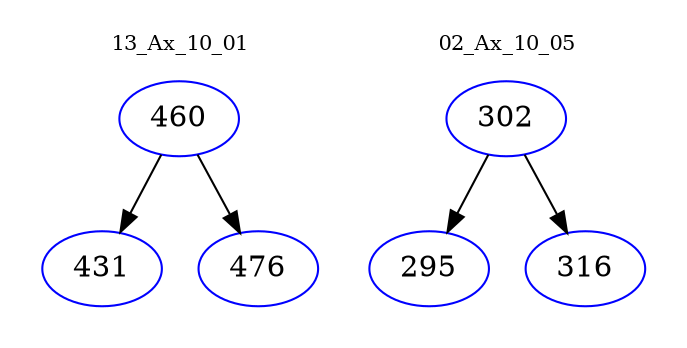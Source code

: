 digraph{
subgraph cluster_0 {
color = white
label = "13_Ax_10_01";
fontsize=10;
T0_460 [label="460", color="blue"]
T0_460 -> T0_431 [color="black"]
T0_431 [label="431", color="blue"]
T0_460 -> T0_476 [color="black"]
T0_476 [label="476", color="blue"]
}
subgraph cluster_1 {
color = white
label = "02_Ax_10_05";
fontsize=10;
T1_302 [label="302", color="blue"]
T1_302 -> T1_295 [color="black"]
T1_295 [label="295", color="blue"]
T1_302 -> T1_316 [color="black"]
T1_316 [label="316", color="blue"]
}
}
